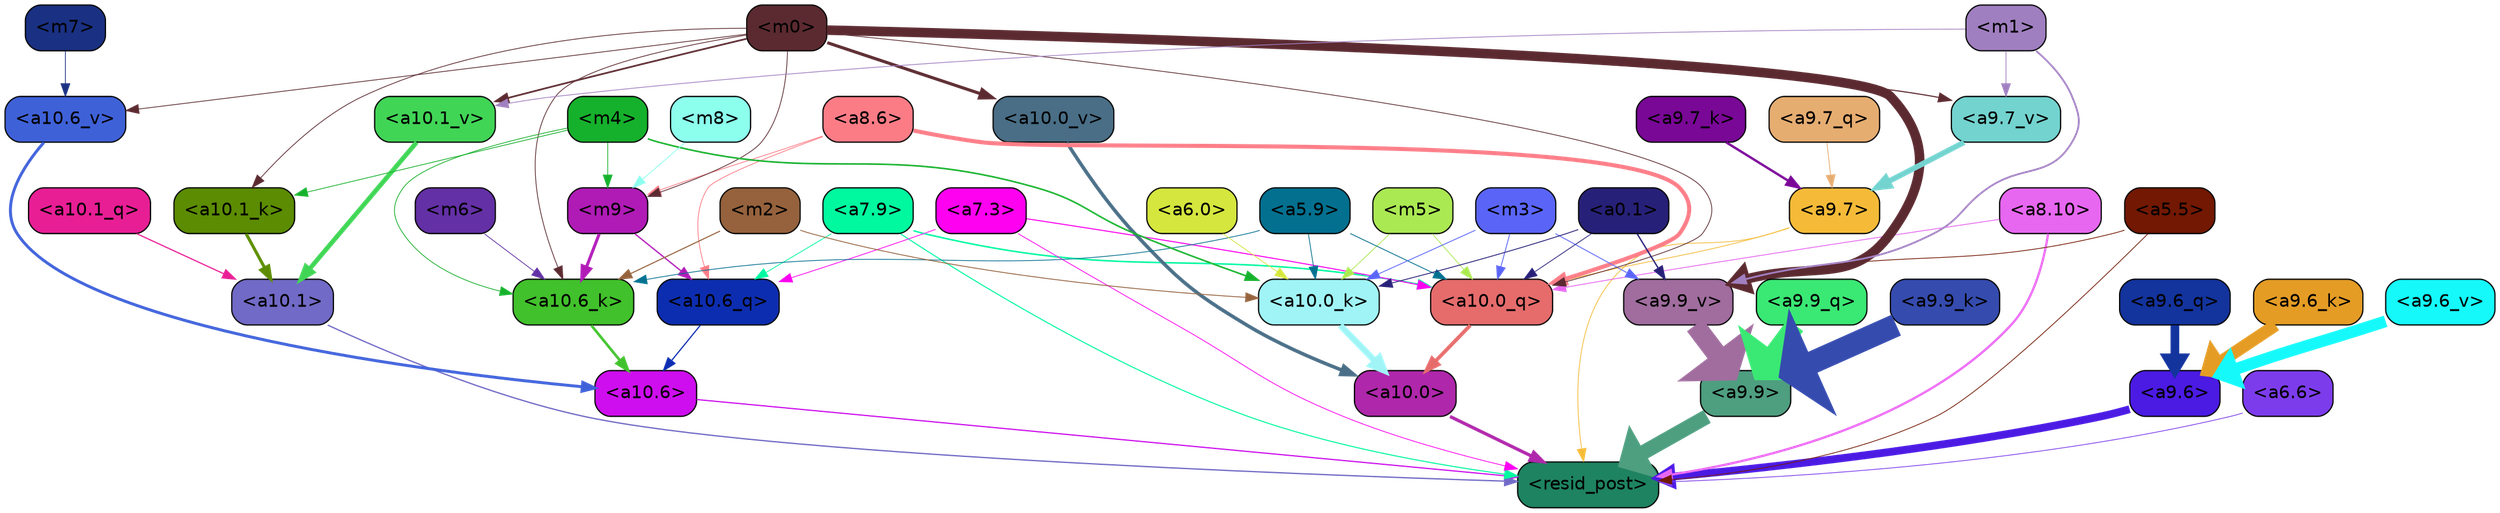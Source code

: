 strict digraph "" {
	graph [bgcolor=transparent,
		layout=dot,
		overlap=false,
		splines=true
	];
	"<a10.6>"	[color=black,
		fillcolor="#ce0eee",
		fontname=Helvetica,
		shape=box,
		style="filled, rounded"];
	"<resid_post>"	[color=black,
		fillcolor="#1e8361",
		fontname=Helvetica,
		shape=box,
		style="filled, rounded"];
	"<a10.6>" -> "<resid_post>"	[color="#ce0eee",
		penwidth=0.9498605728149414];
	"<a10.1>"	[color=black,
		fillcolor="#716ac6",
		fontname=Helvetica,
		shape=box,
		style="filled, rounded"];
	"<a10.1>" -> "<resid_post>"	[color="#716ac6",
		penwidth=1.0084514617919922];
	"<a10.0>"	[color=black,
		fillcolor="#af27aa",
		fontname=Helvetica,
		shape=box,
		style="filled, rounded"];
	"<a10.0>" -> "<resid_post>"	[color="#af27aa",
		penwidth=2.5814952850341797];
	"<a9.9>"	[color=black,
		fillcolor="#4e9e80",
		fontname=Helvetica,
		shape=box,
		style="filled, rounded"];
	"<a9.9>" -> "<resid_post>"	[color="#4e9e80",
		penwidth=11.610888481140137];
	"<a9.7>"	[color=black,
		fillcolor="#f5bb38",
		fontname=Helvetica,
		shape=box,
		style="filled, rounded"];
	"<a9.7>" -> "<resid_post>"	[color="#f5bb38",
		penwidth=0.6];
	"<a10.0_q>"	[color=black,
		fillcolor="#e66c6c",
		fontname=Helvetica,
		shape=box,
		style="filled, rounded"];
	"<a9.7>" -> "<a10.0_q>"	[color="#f5bb38",
		penwidth=0.6];
	"<a9.6>"	[color=black,
		fillcolor="#4b1ae3",
		fontname=Helvetica,
		shape=box,
		style="filled, rounded"];
	"<a9.6>" -> "<resid_post>"	[color="#4b1ae3",
		penwidth=6.121421813964844];
	"<a8.10>"	[color=black,
		fillcolor="#e767f0",
		fontname=Helvetica,
		shape=box,
		style="filled, rounded"];
	"<a8.10>" -> "<resid_post>"	[color="#e767f0",
		penwidth=1.7841739654541016];
	"<a8.10>" -> "<a10.0_q>"	[color="#e767f0",
		penwidth=0.6612663269042969];
	"<a7.9>"	[color=black,
		fillcolor="#00f89f",
		fontname=Helvetica,
		shape=box,
		style="filled, rounded"];
	"<a7.9>" -> "<resid_post>"	[color="#00f89f",
		penwidth=0.8109169006347656];
	"<a10.6_q>"	[color=black,
		fillcolor="#0d2db0",
		fontname=Helvetica,
		shape=box,
		style="filled, rounded"];
	"<a7.9>" -> "<a10.6_q>"	[color="#00f89f",
		penwidth=0.6];
	"<a7.9>" -> "<a10.0_q>"	[color="#00f89f",
		penwidth=1.19378662109375];
	"<a7.3>"	[color=black,
		fillcolor="#fd01f0",
		fontname=Helvetica,
		shape=box,
		style="filled, rounded"];
	"<a7.3>" -> "<resid_post>"	[color="#fd01f0",
		penwidth=0.6];
	"<a7.3>" -> "<a10.6_q>"	[color="#fd01f0",
		penwidth=0.6];
	"<a7.3>" -> "<a10.0_q>"	[color="#fd01f0",
		penwidth=0.8208656311035156];
	"<a6.6>"	[color=black,
		fillcolor="#7d3cec",
		fontname=Helvetica,
		shape=box,
		style="filled, rounded"];
	"<a6.6>" -> "<resid_post>"	[color="#7d3cec",
		penwidth=0.6];
	"<a5.5>"	[color=black,
		fillcolor="#721803",
		fontname=Helvetica,
		shape=box,
		style="filled, rounded"];
	"<a5.5>" -> "<resid_post>"	[color="#721803",
		penwidth=0.6];
	"<a9.9_v>"	[color=black,
		fillcolor="#a06d9e",
		fontname=Helvetica,
		shape=box,
		style="filled, rounded"];
	"<a5.5>" -> "<a9.9_v>"	[color="#721803",
		penwidth=0.6];
	"<a10.6_q>" -> "<a10.6>"	[color="#0d2db0",
		penwidth=0.9244728088378906];
	"<a10.1_q>"	[color=black,
		fillcolor="#e81e95",
		fontname=Helvetica,
		shape=box,
		style="filled, rounded"];
	"<a10.1_q>" -> "<a10.1>"	[color="#e81e95",
		penwidth=0.9268798828125];
	"<a10.0_q>" -> "<a10.0>"	[color="#e66c6c",
		penwidth=2.905670166015625];
	"<a10.6_k>"	[color=black,
		fillcolor="#41c12b",
		fontname=Helvetica,
		shape=box,
		style="filled, rounded"];
	"<a10.6_k>" -> "<a10.6>"	[color="#41c12b",
		penwidth=2.0319366455078125];
	"<a10.1_k>"	[color=black,
		fillcolor="#5b8c02",
		fontname=Helvetica,
		shape=box,
		style="filled, rounded"];
	"<a10.1_k>" -> "<a10.1>"	[color="#5b8c02",
		penwidth=2.4037628173828125];
	"<a10.0_k>"	[color=black,
		fillcolor="#a0f4f6",
		fontname=Helvetica,
		shape=box,
		style="filled, rounded"];
	"<a10.0_k>" -> "<a10.0>"	[color="#a0f4f6",
		penwidth=4.9319305419921875];
	"<a10.6_v>"	[color=black,
		fillcolor="#3f61d8",
		fontname=Helvetica,
		shape=box,
		style="filled, rounded"];
	"<a10.6_v>" -> "<a10.6>"	[color="#3f61d8",
		penwidth=2.290935516357422];
	"<a10.1_v>"	[color=black,
		fillcolor="#41d556",
		fontname=Helvetica,
		shape=box,
		style="filled, rounded"];
	"<a10.1_v>" -> "<a10.1>"	[color="#41d556",
		penwidth=3.6398468017578125];
	"<a10.0_v>"	[color=black,
		fillcolor="#496e86",
		fontname=Helvetica,
		shape=box,
		style="filled, rounded"];
	"<a10.0_v>" -> "<a10.0>"	[color="#496e86",
		penwidth=2.7666168212890625];
	"<m9>"	[color=black,
		fillcolor="#b01bb6",
		fontname=Helvetica,
		shape=box,
		style="filled, rounded"];
	"<m9>" -> "<a10.6_q>"	[color="#b01bb6",
		penwidth=1.0384025573730469];
	"<m9>" -> "<a10.6_k>"	[color="#b01bb6",
		penwidth=2.371124267578125];
	"<a8.6>"	[color=black,
		fillcolor="#fc7c86",
		fontname=Helvetica,
		shape=box,
		style="filled, rounded"];
	"<a8.6>" -> "<a10.6_q>"	[color="#fc7c86",
		penwidth=0.6];
	"<a8.6>" -> "<a10.0_q>"	[color="#fc7c86",
		penwidth=3.1841888427734375];
	"<a8.6>" -> "<m9>"	[color="#fc7c86",
		penwidth=0.6];
	"<m5>"	[color=black,
		fillcolor="#abe953",
		fontname=Helvetica,
		shape=box,
		style="filled, rounded"];
	"<m5>" -> "<a10.0_q>"	[color="#abe953",
		penwidth=0.6];
	"<m5>" -> "<a10.0_k>"	[color="#abe953",
		penwidth=0.6];
	"<a5.9>"	[color=black,
		fillcolor="#03708f",
		fontname=Helvetica,
		shape=box,
		style="filled, rounded"];
	"<a5.9>" -> "<a10.0_q>"	[color="#03708f",
		penwidth=0.6463394165039062];
	"<a5.9>" -> "<a10.6_k>"	[color="#03708f",
		penwidth=0.6];
	"<a5.9>" -> "<a10.0_k>"	[color="#03708f",
		penwidth=0.6];
	"<m3>"	[color=black,
		fillcolor="#5a65f8",
		fontname=Helvetica,
		shape=box,
		style="filled, rounded"];
	"<m3>" -> "<a10.0_q>"	[color="#5a65f8",
		penwidth=0.6597442626953125];
	"<m3>" -> "<a10.0_k>"	[color="#5a65f8",
		penwidth=0.6506614685058594];
	"<m3>" -> "<a9.9_v>"	[color="#5a65f8",
		penwidth=0.6589469909667969];
	"<m0>"	[color=black,
		fillcolor="#5b2a30",
		fontname=Helvetica,
		shape=box,
		style="filled, rounded"];
	"<m0>" -> "<a10.0_q>"	[color="#5b2a30",
		penwidth=0.6];
	"<m0>" -> "<a10.6_k>"	[color="#5b2a30",
		penwidth=0.6];
	"<m0>" -> "<a10.1_k>"	[color="#5b2a30",
		penwidth=0.6];
	"<m0>" -> "<a10.6_v>"	[color="#5b2a30",
		penwidth=0.6];
	"<m0>" -> "<a10.1_v>"	[color="#5b2a30",
		penwidth=1.3360328674316406];
	"<m0>" -> "<a10.0_v>"	[color="#5b2a30",
		penwidth=2.4083595275878906];
	"<m0>" -> "<m9>"	[color="#5b2a30",
		penwidth=0.6];
	"<m0>" -> "<a9.9_v>"	[color="#5b2a30",
		penwidth=7.537467956542969];
	"<a9.7_v>"	[color=black,
		fillcolor="#73d3cf",
		fontname=Helvetica,
		shape=box,
		style="filled, rounded"];
	"<m0>" -> "<a9.7_v>"	[color="#5b2a30",
		penwidth=0.8575286865234375];
	"<a0.1>"	[color=black,
		fillcolor="#272078",
		fontname=Helvetica,
		shape=box,
		style="filled, rounded"];
	"<a0.1>" -> "<a10.0_q>"	[color="#272078",
		penwidth=0.6];
	"<a0.1>" -> "<a10.0_k>"	[color="#272078",
		penwidth=0.6768684387207031];
	"<a0.1>" -> "<a9.9_v>"	[color="#272078",
		penwidth=1.062591552734375];
	"<m6>"	[color=black,
		fillcolor="#6330a5",
		fontname=Helvetica,
		shape=box,
		style="filled, rounded"];
	"<m6>" -> "<a10.6_k>"	[color="#6330a5",
		penwidth=0.6];
	"<m4>"	[color=black,
		fillcolor="#16b12c",
		fontname=Helvetica,
		shape=box,
		style="filled, rounded"];
	"<m4>" -> "<a10.6_k>"	[color="#16b12c",
		penwidth=0.6];
	"<m4>" -> "<a10.1_k>"	[color="#16b12c",
		penwidth=0.6];
	"<m4>" -> "<a10.0_k>"	[color="#16b12c",
		penwidth=1.230804443359375];
	"<m4>" -> "<m9>"	[color="#16b12c",
		penwidth=0.6];
	"<m2>"	[color=black,
		fillcolor="#95623d",
		fontname=Helvetica,
		shape=box,
		style="filled, rounded"];
	"<m2>" -> "<a10.6_k>"	[color="#95623d",
		penwidth=0.8380241394042969];
	"<m2>" -> "<a10.0_k>"	[color="#95623d",
		penwidth=0.6622200012207031];
	"<a6.0>"	[color=black,
		fillcolor="#d5e63e",
		fontname=Helvetica,
		shape=box,
		style="filled, rounded"];
	"<a6.0>" -> "<a10.0_k>"	[color="#d5e63e",
		penwidth=0.6];
	"<m7>"	[color=black,
		fillcolor="#1a3082",
		fontname=Helvetica,
		shape=box,
		style="filled, rounded"];
	"<m7>" -> "<a10.6_v>"	[color="#1a3082",
		penwidth=0.6];
	"<m1>"	[color=black,
		fillcolor="#a07fc0",
		fontname=Helvetica,
		shape=box,
		style="filled, rounded"];
	"<m1>" -> "<a10.1_v>"	[color="#a07fc0",
		penwidth=0.6];
	"<m1>" -> "<a9.9_v>"	[color="#a07fc0",
		penwidth=1.4082679748535156];
	"<m1>" -> "<a9.7_v>"	[color="#a07fc0",
		penwidth=0.6];
	"<m8>"	[color=black,
		fillcolor="#8cffed",
		fontname=Helvetica,
		shape=box,
		style="filled, rounded"];
	"<m8>" -> "<m9>"	[color="#8cffed",
		penwidth=0.6];
	"<a9.9_q>"	[color=black,
		fillcolor="#3ae874",
		fontname=Helvetica,
		shape=box,
		style="filled, rounded"];
	"<a9.9_q>" -> "<a9.9>"	[color="#3ae874",
		penwidth=15.310546875];
	"<a9.7_q>"	[color=black,
		fillcolor="#e6ad71",
		fontname=Helvetica,
		shape=box,
		style="filled, rounded"];
	"<a9.7_q>" -> "<a9.7>"	[color="#e6ad71",
		penwidth=0.6];
	"<a9.6_q>"	[color=black,
		fillcolor="#13339d",
		fontname=Helvetica,
		shape=box,
		style="filled, rounded"];
	"<a9.6_q>" -> "<a9.6>"	[color="#13339d",
		penwidth=6.823722839355469];
	"<a9.9_k>"	[color=black,
		fillcolor="#354bae",
		fontname=Helvetica,
		shape=box,
		style="filled, rounded"];
	"<a9.9_k>" -> "<a9.9>"	[color="#354bae",
		penwidth=17.953022003173828];
	"<a9.7_k>"	[color=black,
		fillcolor="#790896",
		fontname=Helvetica,
		shape=box,
		style="filled, rounded"];
	"<a9.7_k>" -> "<a9.7>"	[color="#790896",
		penwidth=1.85101318359375];
	"<a9.6_k>"	[color=black,
		fillcolor="#e49c25",
		fontname=Helvetica,
		shape=box,
		style="filled, rounded"];
	"<a9.6_k>" -> "<a9.6>"	[color="#e49c25",
		penwidth=9.787818908691406];
	"<a9.9_v>" -> "<a9.9>"	[color="#a06d9e",
		penwidth=15.728643417358398];
	"<a9.7_v>" -> "<a9.7>"	[color="#73d3cf",
		penwidth=4.305488586425781];
	"<a9.6_v>"	[color=black,
		fillcolor="#15f9fb",
		fontname=Helvetica,
		shape=box,
		style="filled, rounded"];
	"<a9.6_v>" -> "<a9.6>"	[color="#15f9fb",
		penwidth=9.212547302246094];
}
